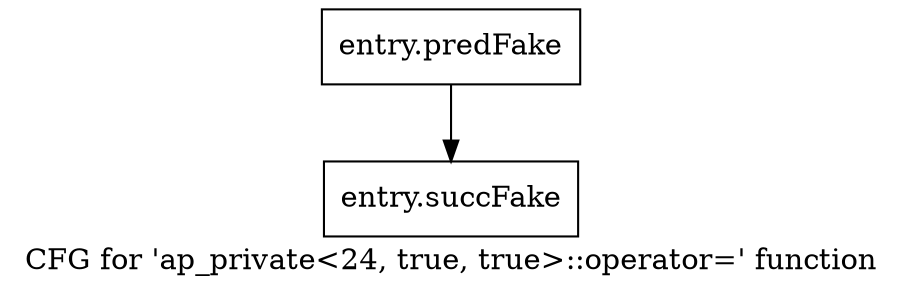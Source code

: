 digraph "CFG for 'ap_private\<24, true, true\>::operator=' function" {
	label="CFG for 'ap_private\<24, true, true\>::operator=' function";

	Node0x3ce1ae0 [shape=record,filename="",linenumber="",label="{entry.predFake}"];
	Node0x3ce1ae0 -> Node0x3eaee70[ callList="" memoryops="" filename="/tools/Xilinx/Vitis_HLS/2022.1/include/etc/ap_private.h" execusionnum="12800"];
	Node0x3eaee70 [shape=record,filename="/tools/Xilinx/Vitis_HLS/2022.1/include/etc/ap_private.h",linenumber="1567",label="{entry.succFake}"];
}
